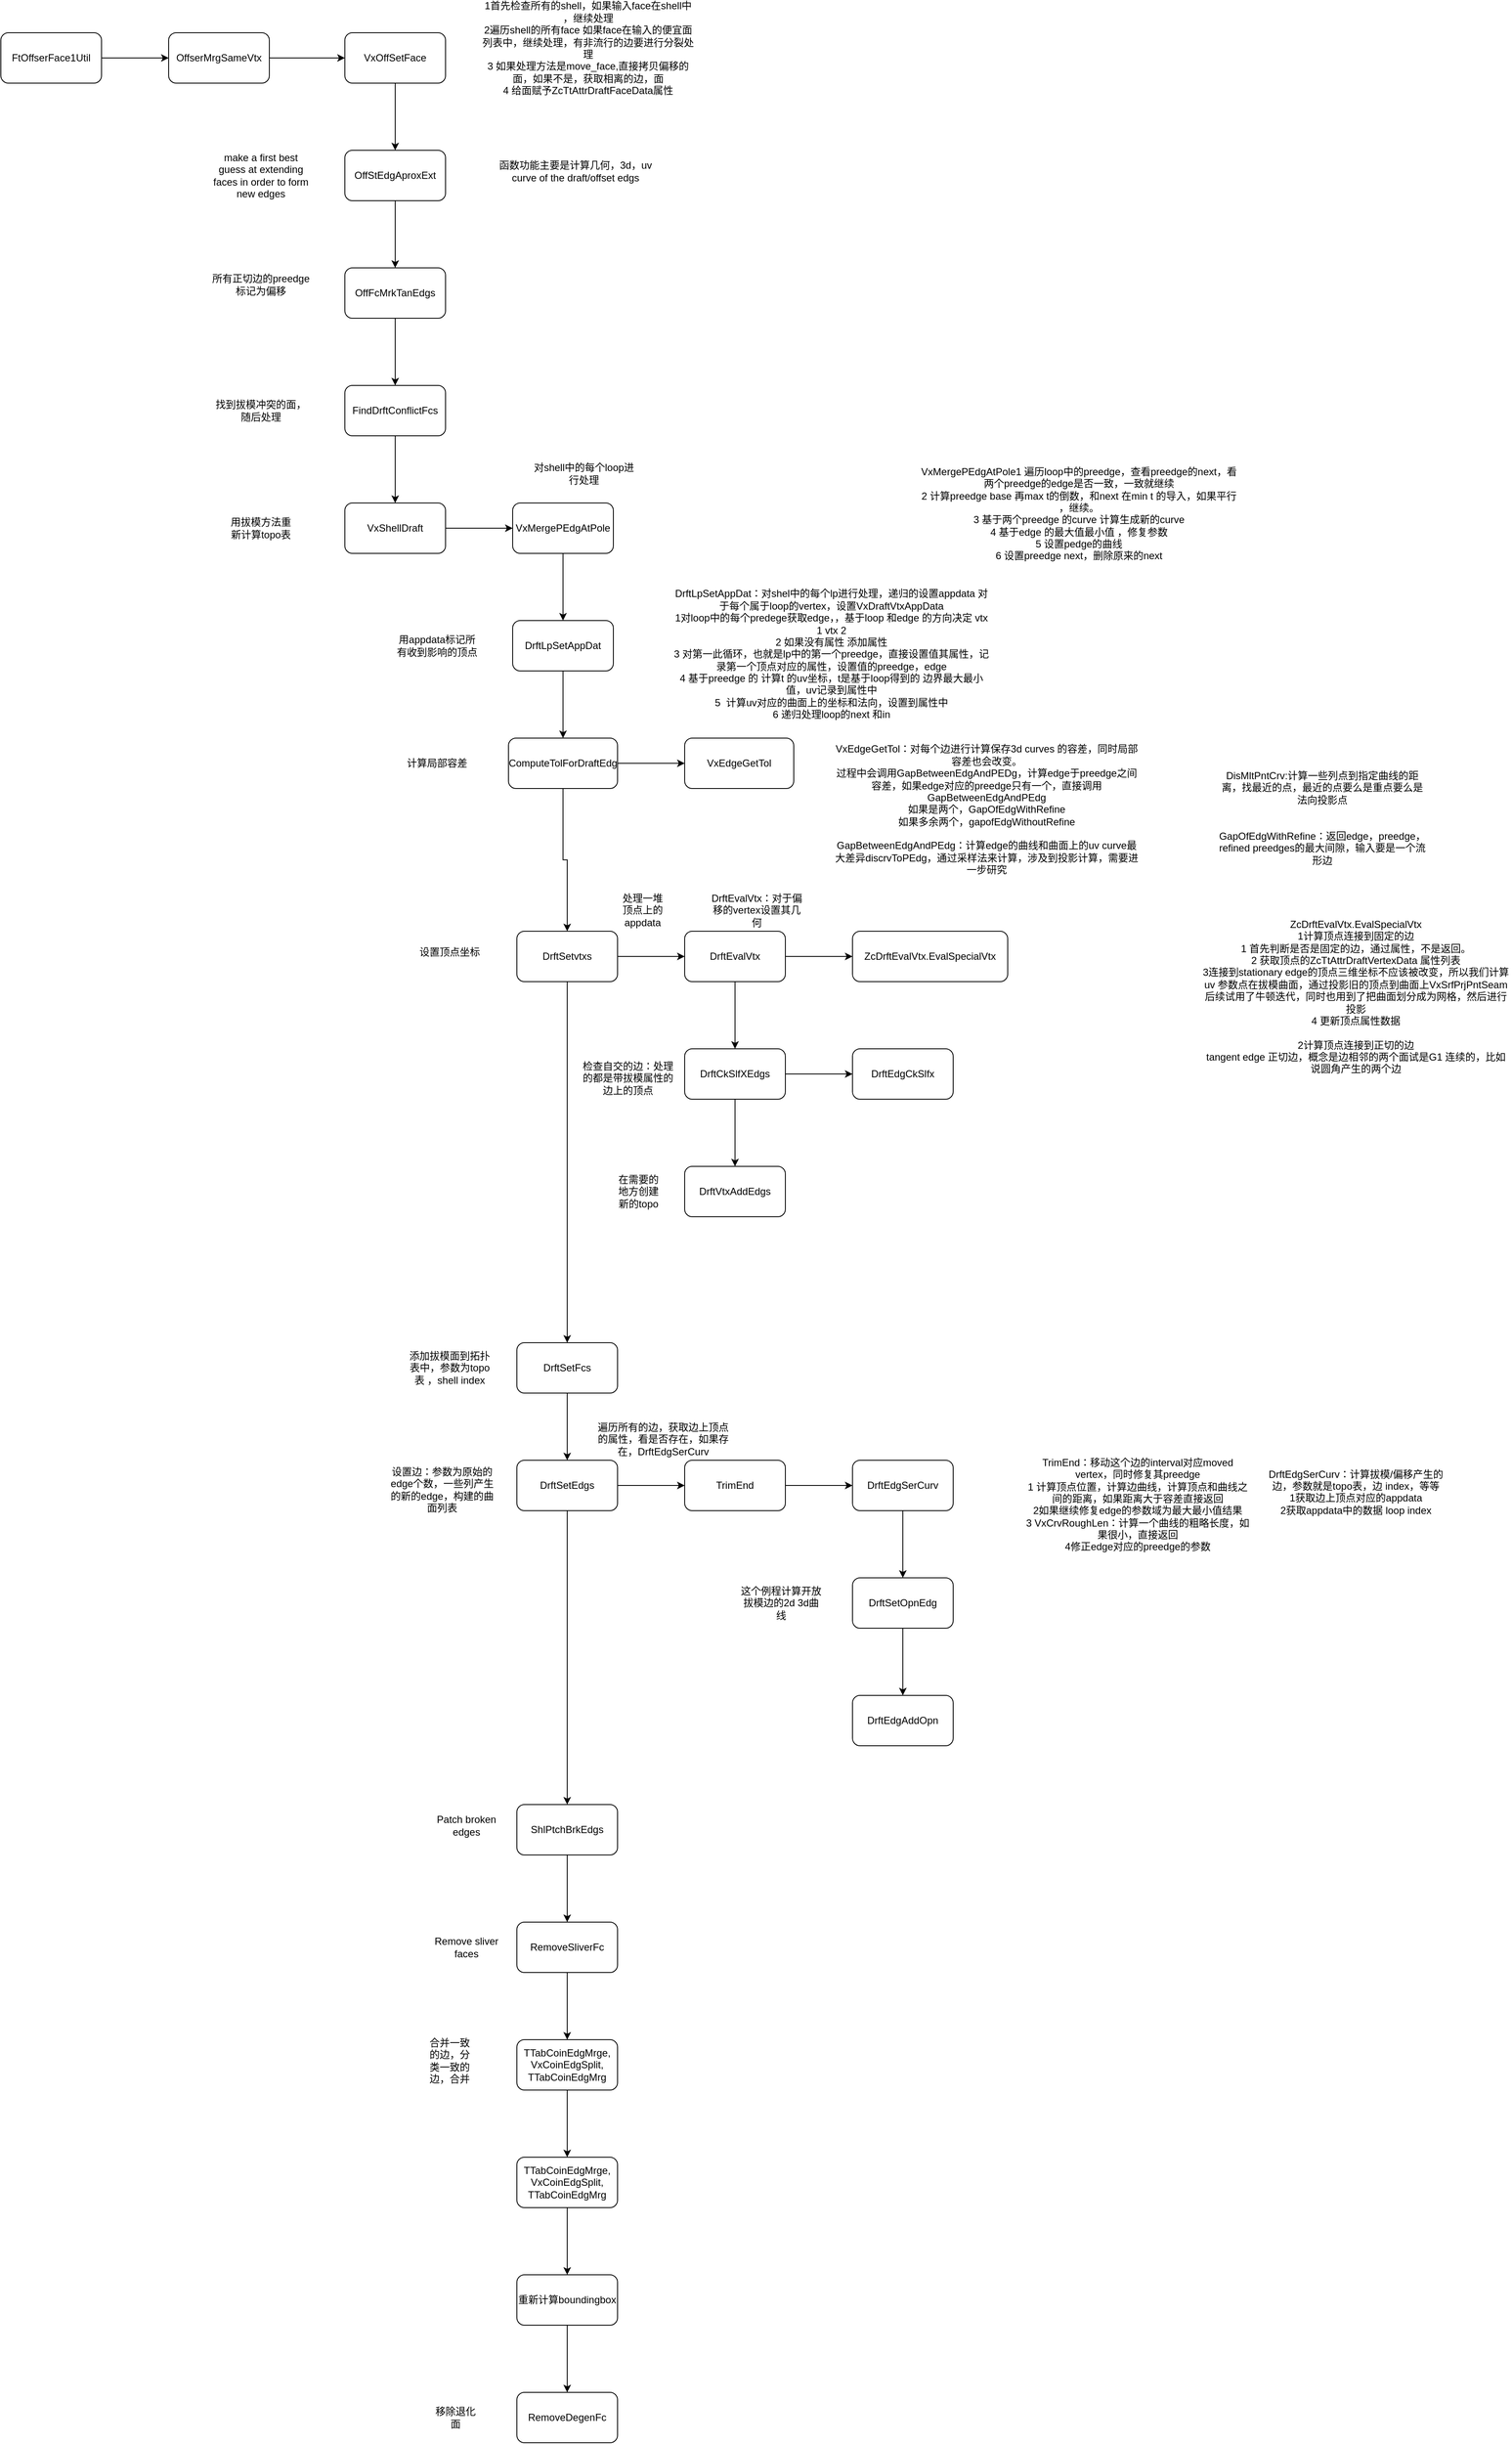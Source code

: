<mxfile version="24.7.16">
  <diagram name="第 1 页" id="YE1NN4_8z4oJuWLOnsad">
    <mxGraphModel dx="1000" dy="589" grid="1" gridSize="10" guides="1" tooltips="1" connect="1" arrows="1" fold="1" page="1" pageScale="1" pageWidth="827" pageHeight="1169" math="0" shadow="0">
      <root>
        <mxCell id="0" />
        <mxCell id="1" parent="0" />
        <mxCell id="pQGIZ2C4_gywt-hOBK8q-5" value="" style="edgeStyle=orthogonalEdgeStyle;rounded=0;orthogonalLoop=1;jettySize=auto;html=1;" parent="1" source="pQGIZ2C4_gywt-hOBK8q-1" target="pQGIZ2C4_gywt-hOBK8q-4" edge="1">
          <mxGeometry relative="1" as="geometry" />
        </mxCell>
        <mxCell id="pQGIZ2C4_gywt-hOBK8q-1" value="FtOffserFace1Util" style="rounded=1;whiteSpace=wrap;html=1;" parent="1" vertex="1">
          <mxGeometry x="340" y="300" width="120" height="60" as="geometry" />
        </mxCell>
        <mxCell id="pQGIZ2C4_gywt-hOBK8q-7" value="" style="edgeStyle=orthogonalEdgeStyle;rounded=0;orthogonalLoop=1;jettySize=auto;html=1;" parent="1" source="pQGIZ2C4_gywt-hOBK8q-4" target="pQGIZ2C4_gywt-hOBK8q-6" edge="1">
          <mxGeometry relative="1" as="geometry" />
        </mxCell>
        <mxCell id="pQGIZ2C4_gywt-hOBK8q-4" value="OffserMrgSameVtx" style="rounded=1;whiteSpace=wrap;html=1;" parent="1" vertex="1">
          <mxGeometry x="540" y="300" width="120" height="60" as="geometry" />
        </mxCell>
        <mxCell id="pQGIZ2C4_gywt-hOBK8q-9" value="" style="edgeStyle=orthogonalEdgeStyle;rounded=0;orthogonalLoop=1;jettySize=auto;html=1;" parent="1" source="pQGIZ2C4_gywt-hOBK8q-6" target="pQGIZ2C4_gywt-hOBK8q-8" edge="1">
          <mxGeometry relative="1" as="geometry" />
        </mxCell>
        <mxCell id="pQGIZ2C4_gywt-hOBK8q-6" value="VxOffSetFace" style="rounded=1;whiteSpace=wrap;html=1;" parent="1" vertex="1">
          <mxGeometry x="750" y="300" width="120" height="60" as="geometry" />
        </mxCell>
        <mxCell id="pQGIZ2C4_gywt-hOBK8q-15" value="" style="edgeStyle=orthogonalEdgeStyle;rounded=0;orthogonalLoop=1;jettySize=auto;html=1;" parent="1" source="pQGIZ2C4_gywt-hOBK8q-8" target="pQGIZ2C4_gywt-hOBK8q-14" edge="1">
          <mxGeometry relative="1" as="geometry" />
        </mxCell>
        <mxCell id="pQGIZ2C4_gywt-hOBK8q-8" value="OffStEdgAproxExt" style="rounded=1;whiteSpace=wrap;html=1;" parent="1" vertex="1">
          <mxGeometry x="750" y="440" width="120" height="60" as="geometry" />
        </mxCell>
        <mxCell id="pQGIZ2C4_gywt-hOBK8q-11" value="1首先检查所有的shell，如果输入face在shell中 ，继续处理&lt;div&gt;2遍历shell的所有face 如果face在输入的便宜面列表中，继续处理，有非流行的边要进行分裂处理&lt;/div&gt;&lt;div&gt;3 如果处理方法是move_face,直接拷贝偏移的面，如果不是，获取相离的边，面&lt;/div&gt;&lt;div&gt;4 给面赋予ZcTtAttrDraftFaceData属性&lt;/div&gt;&lt;div&gt;&lt;br&gt;&lt;/div&gt;&lt;div&gt;&lt;br&gt;&lt;/div&gt;&lt;div&gt;&lt;br&gt;&lt;/div&gt;" style="text;html=1;align=center;verticalAlign=middle;whiteSpace=wrap;rounded=0;" parent="1" vertex="1">
          <mxGeometry x="910" y="300" width="260" height="80" as="geometry" />
        </mxCell>
        <mxCell id="pQGIZ2C4_gywt-hOBK8q-12" value="make a first best guess at extending faces in order to form new edges" style="text;html=1;align=center;verticalAlign=middle;whiteSpace=wrap;rounded=0;" parent="1" vertex="1">
          <mxGeometry x="590" y="455" width="120" height="30" as="geometry" />
        </mxCell>
        <mxCell id="pQGIZ2C4_gywt-hOBK8q-13" value="函数功能主要是计算几何，3d，uv curve of the draft/offset edgs" style="text;html=1;align=center;verticalAlign=middle;whiteSpace=wrap;rounded=0;" parent="1" vertex="1">
          <mxGeometry x="920" y="450" width="210" height="30" as="geometry" />
        </mxCell>
        <mxCell id="pQGIZ2C4_gywt-hOBK8q-18" value="" style="edgeStyle=orthogonalEdgeStyle;rounded=0;orthogonalLoop=1;jettySize=auto;html=1;" parent="1" source="pQGIZ2C4_gywt-hOBK8q-14" target="pQGIZ2C4_gywt-hOBK8q-17" edge="1">
          <mxGeometry relative="1" as="geometry" />
        </mxCell>
        <mxCell id="pQGIZ2C4_gywt-hOBK8q-14" value="OffFcMrkTanEdgs" style="rounded=1;whiteSpace=wrap;html=1;" parent="1" vertex="1">
          <mxGeometry x="750" y="580" width="120" height="60" as="geometry" />
        </mxCell>
        <mxCell id="pQGIZ2C4_gywt-hOBK8q-16" value="所有正切边的preedge标记为偏移" style="text;html=1;align=center;verticalAlign=middle;whiteSpace=wrap;rounded=0;" parent="1" vertex="1">
          <mxGeometry x="590" y="585" width="120" height="30" as="geometry" />
        </mxCell>
        <mxCell id="pQGIZ2C4_gywt-hOBK8q-21" value="" style="edgeStyle=orthogonalEdgeStyle;rounded=0;orthogonalLoop=1;jettySize=auto;html=1;" parent="1" source="pQGIZ2C4_gywt-hOBK8q-17" target="pQGIZ2C4_gywt-hOBK8q-20" edge="1">
          <mxGeometry relative="1" as="geometry" />
        </mxCell>
        <mxCell id="pQGIZ2C4_gywt-hOBK8q-17" value="FindDrftConflictFcs" style="rounded=1;whiteSpace=wrap;html=1;" parent="1" vertex="1">
          <mxGeometry x="750" y="720" width="120" height="60" as="geometry" />
        </mxCell>
        <mxCell id="pQGIZ2C4_gywt-hOBK8q-19" value="找到拔模冲突的面，随后处理" style="text;html=1;align=center;verticalAlign=middle;whiteSpace=wrap;rounded=0;" parent="1" vertex="1">
          <mxGeometry x="590" y="735" width="120" height="30" as="geometry" />
        </mxCell>
        <mxCell id="pQGIZ2C4_gywt-hOBK8q-24" value="" style="edgeStyle=orthogonalEdgeStyle;rounded=0;orthogonalLoop=1;jettySize=auto;html=1;" parent="1" source="pQGIZ2C4_gywt-hOBK8q-20" target="pQGIZ2C4_gywt-hOBK8q-23" edge="1">
          <mxGeometry relative="1" as="geometry" />
        </mxCell>
        <mxCell id="pQGIZ2C4_gywt-hOBK8q-20" value="VxShellDraft" style="rounded=1;whiteSpace=wrap;html=1;" parent="1" vertex="1">
          <mxGeometry x="750" y="860" width="120" height="60" as="geometry" />
        </mxCell>
        <mxCell id="pQGIZ2C4_gywt-hOBK8q-22" value="用拔模方法重新计算topo表" style="text;html=1;align=center;verticalAlign=middle;whiteSpace=wrap;rounded=0;" parent="1" vertex="1">
          <mxGeometry x="610" y="875" width="80" height="30" as="geometry" />
        </mxCell>
        <mxCell id="pQGIZ2C4_gywt-hOBK8q-27" value="" style="edgeStyle=orthogonalEdgeStyle;rounded=0;orthogonalLoop=1;jettySize=auto;html=1;" parent="1" source="pQGIZ2C4_gywt-hOBK8q-23" target="pQGIZ2C4_gywt-hOBK8q-26" edge="1">
          <mxGeometry relative="1" as="geometry" />
        </mxCell>
        <mxCell id="pQGIZ2C4_gywt-hOBK8q-23" value="VxMergePEdgAtPole" style="rounded=1;whiteSpace=wrap;html=1;" parent="1" vertex="1">
          <mxGeometry x="950" y="860" width="120" height="60" as="geometry" />
        </mxCell>
        <mxCell id="pQGIZ2C4_gywt-hOBK8q-25" value="对shell中的每个loop进行处理" style="text;html=1;align=center;verticalAlign=middle;whiteSpace=wrap;rounded=0;" parent="1" vertex="1">
          <mxGeometry x="970" y="810" width="130" height="30" as="geometry" />
        </mxCell>
        <mxCell id="pQGIZ2C4_gywt-hOBK8q-30" value="" style="edgeStyle=orthogonalEdgeStyle;rounded=0;orthogonalLoop=1;jettySize=auto;html=1;" parent="1" source="pQGIZ2C4_gywt-hOBK8q-26" target="pQGIZ2C4_gywt-hOBK8q-29" edge="1">
          <mxGeometry relative="1" as="geometry" />
        </mxCell>
        <mxCell id="pQGIZ2C4_gywt-hOBK8q-26" value="DrftLpSetAppDat" style="rounded=1;whiteSpace=wrap;html=1;" parent="1" vertex="1">
          <mxGeometry x="950" y="1000" width="120" height="60" as="geometry" />
        </mxCell>
        <mxCell id="pQGIZ2C4_gywt-hOBK8q-28" value="用appdata标记所有收到影响的顶点" style="text;html=1;align=center;verticalAlign=middle;whiteSpace=wrap;rounded=0;" parent="1" vertex="1">
          <mxGeometry x="810" y="1015" width="100" height="30" as="geometry" />
        </mxCell>
        <mxCell id="pQGIZ2C4_gywt-hOBK8q-33" value="" style="edgeStyle=orthogonalEdgeStyle;rounded=0;orthogonalLoop=1;jettySize=auto;html=1;" parent="1" source="pQGIZ2C4_gywt-hOBK8q-29" target="pQGIZ2C4_gywt-hOBK8q-32" edge="1">
          <mxGeometry relative="1" as="geometry" />
        </mxCell>
        <mxCell id="pQGIZ2C4_gywt-hOBK8q-62" value="" style="edgeStyle=orthogonalEdgeStyle;rounded=0;orthogonalLoop=1;jettySize=auto;html=1;" parent="1" source="pQGIZ2C4_gywt-hOBK8q-29" target="pQGIZ2C4_gywt-hOBK8q-61" edge="1">
          <mxGeometry relative="1" as="geometry" />
        </mxCell>
        <mxCell id="pQGIZ2C4_gywt-hOBK8q-29" value="ComputeTolForDraftEdg" style="rounded=1;whiteSpace=wrap;html=1;" parent="1" vertex="1">
          <mxGeometry x="945" y="1140" width="130" height="60" as="geometry" />
        </mxCell>
        <mxCell id="pQGIZ2C4_gywt-hOBK8q-31" value="计算局部容差" style="text;html=1;align=center;verticalAlign=middle;whiteSpace=wrap;rounded=0;" parent="1" vertex="1">
          <mxGeometry x="810" y="1155" width="100" height="30" as="geometry" />
        </mxCell>
        <mxCell id="pQGIZ2C4_gywt-hOBK8q-35" value="" style="edgeStyle=orthogonalEdgeStyle;rounded=0;orthogonalLoop=1;jettySize=auto;html=1;" parent="1" source="pQGIZ2C4_gywt-hOBK8q-32" target="pQGIZ2C4_gywt-hOBK8q-34" edge="1">
          <mxGeometry relative="1" as="geometry" />
        </mxCell>
        <mxCell id="d2OW6P6U3G21HQouhzNC-2" value="" style="edgeStyle=orthogonalEdgeStyle;rounded=0;orthogonalLoop=1;jettySize=auto;html=1;" parent="1" source="pQGIZ2C4_gywt-hOBK8q-32" target="d2OW6P6U3G21HQouhzNC-1" edge="1">
          <mxGeometry relative="1" as="geometry" />
        </mxCell>
        <mxCell id="pQGIZ2C4_gywt-hOBK8q-32" value="DrftSetvtxs" style="rounded=1;whiteSpace=wrap;html=1;" parent="1" vertex="1">
          <mxGeometry x="955" y="1370" width="120" height="60" as="geometry" />
        </mxCell>
        <mxCell id="pQGIZ2C4_gywt-hOBK8q-39" value="" style="edgeStyle=orthogonalEdgeStyle;rounded=0;orthogonalLoop=1;jettySize=auto;html=1;" parent="1" source="pQGIZ2C4_gywt-hOBK8q-34" target="pQGIZ2C4_gywt-hOBK8q-38" edge="1">
          <mxGeometry relative="1" as="geometry" />
        </mxCell>
        <mxCell id="pQGIZ2C4_gywt-hOBK8q-34" value="DrftSetFcs" style="rounded=1;whiteSpace=wrap;html=1;" parent="1" vertex="1">
          <mxGeometry x="955" y="1860" width="120" height="60" as="geometry" />
        </mxCell>
        <mxCell id="pQGIZ2C4_gywt-hOBK8q-36" value="设置顶点坐标" style="text;html=1;align=center;verticalAlign=middle;whiteSpace=wrap;rounded=0;" parent="1" vertex="1">
          <mxGeometry x="825" y="1380" width="100" height="30" as="geometry" />
        </mxCell>
        <mxCell id="pQGIZ2C4_gywt-hOBK8q-37" value="添加拔模面到拓扑表中，参数为topo表 ，shell index" style="text;html=1;align=center;verticalAlign=middle;whiteSpace=wrap;rounded=0;" parent="1" vertex="1">
          <mxGeometry x="825" y="1875" width="100" height="30" as="geometry" />
        </mxCell>
        <mxCell id="pQGIZ2C4_gywt-hOBK8q-42" value="" style="edgeStyle=orthogonalEdgeStyle;rounded=0;orthogonalLoop=1;jettySize=auto;html=1;" parent="1" source="pQGIZ2C4_gywt-hOBK8q-38" target="pQGIZ2C4_gywt-hOBK8q-41" edge="1">
          <mxGeometry relative="1" as="geometry" />
        </mxCell>
        <mxCell id="3iRj1FGSgXt2MXhwVI27-4" value="" style="edgeStyle=orthogonalEdgeStyle;rounded=0;orthogonalLoop=1;jettySize=auto;html=1;" edge="1" parent="1" source="pQGIZ2C4_gywt-hOBK8q-38" target="3iRj1FGSgXt2MXhwVI27-3">
          <mxGeometry relative="1" as="geometry" />
        </mxCell>
        <mxCell id="pQGIZ2C4_gywt-hOBK8q-38" value="DrftSetEdgs" style="rounded=1;whiteSpace=wrap;html=1;" parent="1" vertex="1">
          <mxGeometry x="955" y="2000" width="120" height="60" as="geometry" />
        </mxCell>
        <mxCell id="pQGIZ2C4_gywt-hOBK8q-40" value="设置边：参数为原始的edge个数，一些列产生的新的edge，构建的曲面列表" style="text;html=1;align=center;verticalAlign=middle;whiteSpace=wrap;rounded=0;" parent="1" vertex="1">
          <mxGeometry x="800" y="2010" width="132" height="50" as="geometry" />
        </mxCell>
        <mxCell id="pQGIZ2C4_gywt-hOBK8q-45" value="" style="edgeStyle=orthogonalEdgeStyle;rounded=0;orthogonalLoop=1;jettySize=auto;html=1;" parent="1" source="pQGIZ2C4_gywt-hOBK8q-41" target="pQGIZ2C4_gywt-hOBK8q-44" edge="1">
          <mxGeometry relative="1" as="geometry" />
        </mxCell>
        <mxCell id="pQGIZ2C4_gywt-hOBK8q-41" value="ShlPtchBrkEdgs" style="rounded=1;whiteSpace=wrap;html=1;" parent="1" vertex="1">
          <mxGeometry x="955" y="2410" width="120" height="60" as="geometry" />
        </mxCell>
        <mxCell id="pQGIZ2C4_gywt-hOBK8q-43" value="Patch broken edges" style="text;html=1;align=center;verticalAlign=middle;whiteSpace=wrap;rounded=0;" parent="1" vertex="1">
          <mxGeometry x="845" y="2420" width="100" height="30" as="geometry" />
        </mxCell>
        <mxCell id="pQGIZ2C4_gywt-hOBK8q-48" value="" style="edgeStyle=orthogonalEdgeStyle;rounded=0;orthogonalLoop=1;jettySize=auto;html=1;" parent="1" source="pQGIZ2C4_gywt-hOBK8q-44" target="pQGIZ2C4_gywt-hOBK8q-47" edge="1">
          <mxGeometry relative="1" as="geometry" />
        </mxCell>
        <mxCell id="pQGIZ2C4_gywt-hOBK8q-44" value="RemoveSliverFc" style="rounded=1;whiteSpace=wrap;html=1;" parent="1" vertex="1">
          <mxGeometry x="955" y="2550" width="120" height="60" as="geometry" />
        </mxCell>
        <mxCell id="pQGIZ2C4_gywt-hOBK8q-46" value="Remove sliver faces" style="text;html=1;align=center;verticalAlign=middle;whiteSpace=wrap;rounded=0;" parent="1" vertex="1">
          <mxGeometry x="845" y="2565" width="100" height="30" as="geometry" />
        </mxCell>
        <mxCell id="pQGIZ2C4_gywt-hOBK8q-51" value="" style="edgeStyle=orthogonalEdgeStyle;rounded=0;orthogonalLoop=1;jettySize=auto;html=1;" parent="1" source="pQGIZ2C4_gywt-hOBK8q-47" target="pQGIZ2C4_gywt-hOBK8q-50" edge="1">
          <mxGeometry relative="1" as="geometry" />
        </mxCell>
        <mxCell id="pQGIZ2C4_gywt-hOBK8q-47" value="TTabCoinEdgMrge,&lt;br&gt;VxCoinEdgSplit,&lt;br&gt;TTabCoinEdgMrg" style="rounded=1;whiteSpace=wrap;html=1;" parent="1" vertex="1">
          <mxGeometry x="955" y="2690" width="120" height="60" as="geometry" />
        </mxCell>
        <mxCell id="pQGIZ2C4_gywt-hOBK8q-49" value="合并一致的边，分类一致的边，合并" style="text;html=1;align=center;verticalAlign=middle;whiteSpace=wrap;rounded=0;" parent="1" vertex="1">
          <mxGeometry x="845" y="2700" width="60" height="30" as="geometry" />
        </mxCell>
        <mxCell id="pQGIZ2C4_gywt-hOBK8q-53" value="" style="edgeStyle=orthogonalEdgeStyle;rounded=0;orthogonalLoop=1;jettySize=auto;html=1;" parent="1" source="pQGIZ2C4_gywt-hOBK8q-50" target="pQGIZ2C4_gywt-hOBK8q-52" edge="1">
          <mxGeometry relative="1" as="geometry" />
        </mxCell>
        <mxCell id="pQGIZ2C4_gywt-hOBK8q-50" value="TTabCoinEdgMrge,&lt;br&gt;VxCoinEdgSplit,&lt;br&gt;TTabCoinEdgMrg" style="rounded=1;whiteSpace=wrap;html=1;" parent="1" vertex="1">
          <mxGeometry x="955" y="2830" width="120" height="60" as="geometry" />
        </mxCell>
        <mxCell id="pQGIZ2C4_gywt-hOBK8q-55" value="" style="edgeStyle=orthogonalEdgeStyle;rounded=0;orthogonalLoop=1;jettySize=auto;html=1;" parent="1" source="pQGIZ2C4_gywt-hOBK8q-52" target="pQGIZ2C4_gywt-hOBK8q-54" edge="1">
          <mxGeometry relative="1" as="geometry" />
        </mxCell>
        <mxCell id="pQGIZ2C4_gywt-hOBK8q-52" value="重新计算boundingbox" style="whiteSpace=wrap;html=1;rounded=1;" parent="1" vertex="1">
          <mxGeometry x="955" y="2970" width="120" height="60" as="geometry" />
        </mxCell>
        <mxCell id="pQGIZ2C4_gywt-hOBK8q-54" value="RemoveDegenFc" style="whiteSpace=wrap;html=1;rounded=1;" parent="1" vertex="1">
          <mxGeometry x="955" y="3110" width="120" height="60" as="geometry" />
        </mxCell>
        <mxCell id="pQGIZ2C4_gywt-hOBK8q-56" value="移除退化面" style="text;html=1;align=center;verticalAlign=middle;whiteSpace=wrap;rounded=0;" parent="1" vertex="1">
          <mxGeometry x="852" y="3125" width="60" height="30" as="geometry" />
        </mxCell>
        <mxCell id="pQGIZ2C4_gywt-hOBK8q-57" value="VxMergePEdgAtPole1 遍历loop中的preedge，查看preedge的next，看两个preedge的edge是否一致，一致就继续&lt;div&gt;2 计算preedge base 再max t的倒数，和next 在min t 的导入，如果平行 ，继续。&lt;/div&gt;&lt;div&gt;3 基于两个preedge 的curve 计算生成新的curve&lt;/div&gt;&lt;div&gt;4 基于edge 的最大值最小值 ，修复参数&lt;/div&gt;&lt;div&gt;5 设置pedge的曲线&lt;/div&gt;&lt;div&gt;6 设置preedge next，删除原来的next&lt;br&gt;&lt;div&gt;&lt;br&gt;&lt;/div&gt;&lt;/div&gt;" style="text;html=1;align=center;verticalAlign=middle;whiteSpace=wrap;rounded=0;" parent="1" vertex="1">
          <mxGeometry x="1430" y="820" width="390" height="120" as="geometry" />
        </mxCell>
        <mxCell id="pQGIZ2C4_gywt-hOBK8q-60" value="DrftLpSetAppDat：对shel中的每个lp进行处理，递归的设置appdata 对于每个属于loop的vertex，设置VxDraftVtxAppData&lt;div&gt;1对loop中的每个predege获取edge，，基于loop 和edge 的方向决定 vtx 1 vtx 2&lt;/div&gt;&lt;div&gt;2 如果没有属性 添加属性&lt;/div&gt;&lt;div&gt;3 对第一此循环，也就是lp中的第一个preedge，直接设置值其属性，记录第一个顶点对应的属性，设置值的preedge，edge&lt;/div&gt;&lt;div&gt;4 基于preedge 的 计算t 的uv坐标，t是基于loop得到的 边界最大最小值，uv记录到属性中&lt;/div&gt;&lt;div&gt;5&amp;nbsp; 计算uv对应的曲面上的坐标和法向，设置到属性中&lt;/div&gt;&lt;div&gt;6 递归处理loop的next 和in&lt;/div&gt;" style="text;html=1;align=center;verticalAlign=middle;whiteSpace=wrap;rounded=0;" parent="1" vertex="1">
          <mxGeometry x="1140" y="980" width="380" height="120" as="geometry" />
        </mxCell>
        <mxCell id="pQGIZ2C4_gywt-hOBK8q-61" value="VxEdgeGetTol" style="rounded=1;whiteSpace=wrap;html=1;" parent="1" vertex="1">
          <mxGeometry x="1155" y="1140" width="130" height="60" as="geometry" />
        </mxCell>
        <mxCell id="pQGIZ2C4_gywt-hOBK8q-63" value="VxEdgeGetTol：对每个边进行计算保存3d curves 的容差，同时局部容差也会改变。&lt;div&gt;过程中会调用GapBetweenEdgAndPEDg，计算edge于preedge之间容差，如果edge对应的preedge只有一个，直接调用GapBetweenEdgAndPEdg&lt;/div&gt;&lt;div&gt;如果是两个，GapOfEdgWithRefine&lt;/div&gt;&lt;div&gt;如果多余两个，gapofEdgWithoutRefine&lt;/div&gt;&lt;div&gt;&lt;br&gt;&lt;/div&gt;&lt;div&gt;GapBetweenEdgAndPEdg：计算edge的曲线和曲面上的uv curve最大差异discrvToPEdg，通过采样法来计算，涉及到投影计算，需要进一步研究&lt;br&gt;&lt;/div&gt;" style="text;html=1;align=center;verticalAlign=middle;whiteSpace=wrap;rounded=0;" parent="1" vertex="1">
          <mxGeometry x="1330" y="1140" width="370" height="170" as="geometry" />
        </mxCell>
        <mxCell id="pQGIZ2C4_gywt-hOBK8q-64" value="DisMltPntCrv:计算一些列点到指定曲线的距离，找最近的点，最近的点要么是重点要么是法向投影点&lt;div&gt;&lt;br&gt;&lt;/div&gt;&lt;div&gt;&lt;br&gt;&lt;/div&gt;&lt;div&gt;GapOfEdgWithRefine：返回edge，preedge，refined preedges的最大间隙，输入要是一个流形边&lt;br&gt;&lt;/div&gt;" style="text;html=1;align=center;verticalAlign=middle;whiteSpace=wrap;rounded=0;" parent="1" vertex="1">
          <mxGeometry x="1790" y="1180" width="250" height="110" as="geometry" />
        </mxCell>
        <mxCell id="d2OW6P6U3G21HQouhzNC-6" value="" style="edgeStyle=orthogonalEdgeStyle;rounded=0;orthogonalLoop=1;jettySize=auto;html=1;" parent="1" source="d2OW6P6U3G21HQouhzNC-1" target="d2OW6P6U3G21HQouhzNC-5" edge="1">
          <mxGeometry relative="1" as="geometry" />
        </mxCell>
        <mxCell id="d2OW6P6U3G21HQouhzNC-9" value="" style="edgeStyle=orthogonalEdgeStyle;rounded=0;orthogonalLoop=1;jettySize=auto;html=1;" parent="1" source="d2OW6P6U3G21HQouhzNC-1" target="d2OW6P6U3G21HQouhzNC-8" edge="1">
          <mxGeometry relative="1" as="geometry" />
        </mxCell>
        <mxCell id="d2OW6P6U3G21HQouhzNC-1" value="DrftEvalVtx" style="rounded=1;whiteSpace=wrap;html=1;" parent="1" vertex="1">
          <mxGeometry x="1155" y="1370" width="120" height="60" as="geometry" />
        </mxCell>
        <mxCell id="d2OW6P6U3G21HQouhzNC-3" value="处理一堆顶点上的appdata" style="text;html=1;align=center;verticalAlign=middle;whiteSpace=wrap;rounded=0;" parent="1" vertex="1">
          <mxGeometry x="1075" y="1330" width="60" height="30" as="geometry" />
        </mxCell>
        <mxCell id="d2OW6P6U3G21HQouhzNC-4" value="DrftEvalVtx：对于偏移的vertex设置其几何" style="text;html=1;align=center;verticalAlign=middle;whiteSpace=wrap;rounded=0;" parent="1" vertex="1">
          <mxGeometry x="1186" y="1330" width="110" height="30" as="geometry" />
        </mxCell>
        <mxCell id="d2OW6P6U3G21HQouhzNC-5" value="ZcDrftEvalVtx.EvalSpecialVtx" style="rounded=1;whiteSpace=wrap;html=1;" parent="1" vertex="1">
          <mxGeometry x="1355" y="1370" width="185" height="60" as="geometry" />
        </mxCell>
        <mxCell id="d2OW6P6U3G21HQouhzNC-7" value="ZcDrftEvalVtx.EvalSpecialVtx&lt;br&gt;1计算顶点连接到固定的边&lt;div&gt;1 首先判断是否是固定的边，通过属性，不是返回。&lt;/div&gt;&lt;div&gt;2 获取顶点的ZcTtAttrDraftVertexData 属性列表&lt;/div&gt;&lt;div&gt;3连接到stationary edge的顶点三维坐标不应该被改变，所以我们计算uv 参数点在拔模曲面，通过投影旧的顶点到曲面上VxSrfPrjPntSeam 后续试用了牛顿迭代，同时也用到了把曲面划分成为网格，然后进行投影&lt;/div&gt;&lt;div&gt;4 更新顶点属性数据&lt;/div&gt;&lt;div&gt;&lt;br&gt;&lt;div&gt;2计算顶点连接到正切的边&lt;/div&gt;&lt;/div&gt;&lt;div&gt;tangent edge 正切边，概念是边相邻的两个面试是G1 连续的，比如说圆角产生的两个边&lt;/div&gt;&lt;div&gt;&lt;br&gt;&lt;/div&gt;" style="text;html=1;align=center;verticalAlign=middle;whiteSpace=wrap;rounded=0;" parent="1" vertex="1">
          <mxGeometry x="1770" y="1370" width="370" height="170" as="geometry" />
        </mxCell>
        <mxCell id="d2OW6P6U3G21HQouhzNC-11" value="" style="edgeStyle=orthogonalEdgeStyle;rounded=0;orthogonalLoop=1;jettySize=auto;html=1;" parent="1" source="d2OW6P6U3G21HQouhzNC-8" target="d2OW6P6U3G21HQouhzNC-10" edge="1">
          <mxGeometry relative="1" as="geometry" />
        </mxCell>
        <mxCell id="d2OW6P6U3G21HQouhzNC-16" value="" style="edgeStyle=orthogonalEdgeStyle;rounded=0;orthogonalLoop=1;jettySize=auto;html=1;" parent="1" source="d2OW6P6U3G21HQouhzNC-8" target="d2OW6P6U3G21HQouhzNC-15" edge="1">
          <mxGeometry relative="1" as="geometry" />
        </mxCell>
        <mxCell id="d2OW6P6U3G21HQouhzNC-8" value="DrftCkSlfXEdgs" style="rounded=1;whiteSpace=wrap;html=1;" parent="1" vertex="1">
          <mxGeometry x="1155" y="1510" width="120" height="60" as="geometry" />
        </mxCell>
        <mxCell id="d2OW6P6U3G21HQouhzNC-10" value="DrftVtxAddEdgs" style="rounded=1;whiteSpace=wrap;html=1;" parent="1" vertex="1">
          <mxGeometry x="1155" y="1650" width="120" height="60" as="geometry" />
        </mxCell>
        <mxCell id="d2OW6P6U3G21HQouhzNC-12" value="检查自交的边：处理的都是带拔模属性的边上的顶点" style="text;html=1;align=center;verticalAlign=middle;whiteSpace=wrap;rounded=0;" parent="1" vertex="1">
          <mxGeometry x="1030" y="1530" width="115" height="30" as="geometry" />
        </mxCell>
        <mxCell id="d2OW6P6U3G21HQouhzNC-13" value="在需要的地方创建新的topo" style="text;html=1;align=center;verticalAlign=middle;whiteSpace=wrap;rounded=0;" parent="1" vertex="1">
          <mxGeometry x="1070" y="1665" width="60" height="30" as="geometry" />
        </mxCell>
        <mxCell id="d2OW6P6U3G21HQouhzNC-15" value="DrftEdgCkSlfx" style="rounded=1;whiteSpace=wrap;html=1;" parent="1" vertex="1">
          <mxGeometry x="1355" y="1510" width="120" height="60" as="geometry" />
        </mxCell>
        <mxCell id="3iRj1FGSgXt2MXhwVI27-1" value="遍历所有的边，获取边上顶点的属性，看是否存在，如果存在，DrftEdgSerCurv" style="text;html=1;align=center;verticalAlign=middle;whiteSpace=wrap;rounded=0;" vertex="1" parent="1">
          <mxGeometry x="1050" y="1960" width="159" height="30" as="geometry" />
        </mxCell>
        <mxCell id="3iRj1FGSgXt2MXhwVI27-6" value="" style="edgeStyle=orthogonalEdgeStyle;rounded=0;orthogonalLoop=1;jettySize=auto;html=1;" edge="1" parent="1" source="3iRj1FGSgXt2MXhwVI27-3" target="3iRj1FGSgXt2MXhwVI27-5">
          <mxGeometry relative="1" as="geometry" />
        </mxCell>
        <mxCell id="3iRj1FGSgXt2MXhwVI27-3" value="TrimEnd" style="rounded=1;whiteSpace=wrap;html=1;" vertex="1" parent="1">
          <mxGeometry x="1155" y="2000" width="120" height="60" as="geometry" />
        </mxCell>
        <mxCell id="3iRj1FGSgXt2MXhwVI27-10" value="" style="edgeStyle=orthogonalEdgeStyle;rounded=0;orthogonalLoop=1;jettySize=auto;html=1;" edge="1" parent="1" source="3iRj1FGSgXt2MXhwVI27-5" target="3iRj1FGSgXt2MXhwVI27-9">
          <mxGeometry relative="1" as="geometry" />
        </mxCell>
        <mxCell id="3iRj1FGSgXt2MXhwVI27-5" value="DrftEdgSerCurv" style="rounded=1;whiteSpace=wrap;html=1;" vertex="1" parent="1">
          <mxGeometry x="1355" y="2000" width="120" height="60" as="geometry" />
        </mxCell>
        <mxCell id="3iRj1FGSgXt2MXhwVI27-7" value="TrimEnd：移动这个边的interval对应moved vertex，同时修复其preedge&lt;div&gt;1 计算顶点位置，计算边曲线，计算顶点和曲线之间的距离，如果距离大于容差直接返回&lt;/div&gt;&lt;div&gt;2如果继续修复edge的参数域为最大最小值结果&lt;/div&gt;&lt;div&gt;3 VxCrvRoughLen：计算一个曲线的粗略长度，如果很小，直接返回&lt;/div&gt;&lt;div&gt;4修正edge对应的preedge的参数&lt;/div&gt;&lt;div&gt;&lt;br&gt;&lt;/div&gt;" style="text;html=1;align=center;verticalAlign=middle;whiteSpace=wrap;rounded=0;" vertex="1" parent="1">
          <mxGeometry x="1560" y="2010" width="270" height="100" as="geometry" />
        </mxCell>
        <mxCell id="3iRj1FGSgXt2MXhwVI27-8" value="DrftEdgSerCurv：计算拔模/偏移产生的边，参数就是topo表，边 index，等等&lt;div&gt;1获取边上顶点对应的appdata&lt;/div&gt;&lt;div&gt;2获取appdata中的数据 loop index&lt;br&gt;&lt;div&gt;&lt;div&gt;&lt;br&gt;&lt;/div&gt;&lt;/div&gt;&lt;/div&gt;" style="text;html=1;align=center;verticalAlign=middle;whiteSpace=wrap;rounded=0;" vertex="1" parent="1">
          <mxGeometry x="1840" y="2030" width="230" height="30" as="geometry" />
        </mxCell>
        <mxCell id="3iRj1FGSgXt2MXhwVI27-13" value="" style="edgeStyle=orthogonalEdgeStyle;rounded=0;orthogonalLoop=1;jettySize=auto;html=1;" edge="1" parent="1" source="3iRj1FGSgXt2MXhwVI27-9" target="3iRj1FGSgXt2MXhwVI27-12">
          <mxGeometry relative="1" as="geometry" />
        </mxCell>
        <mxCell id="3iRj1FGSgXt2MXhwVI27-9" value="DrftSetOpnEdg" style="rounded=1;whiteSpace=wrap;html=1;" vertex="1" parent="1">
          <mxGeometry x="1355" y="2140" width="120" height="60" as="geometry" />
        </mxCell>
        <mxCell id="3iRj1FGSgXt2MXhwVI27-11" value="这个例程计算开放拔模边的2d 3d曲线" style="text;html=1;align=center;verticalAlign=middle;whiteSpace=wrap;rounded=0;" vertex="1" parent="1">
          <mxGeometry x="1220" y="2155" width="100" height="30" as="geometry" />
        </mxCell>
        <mxCell id="3iRj1FGSgXt2MXhwVI27-12" value="DrftEdgAddOpn" style="rounded=1;whiteSpace=wrap;html=1;" vertex="1" parent="1">
          <mxGeometry x="1355" y="2280" width="120" height="60" as="geometry" />
        </mxCell>
      </root>
    </mxGraphModel>
  </diagram>
</mxfile>
